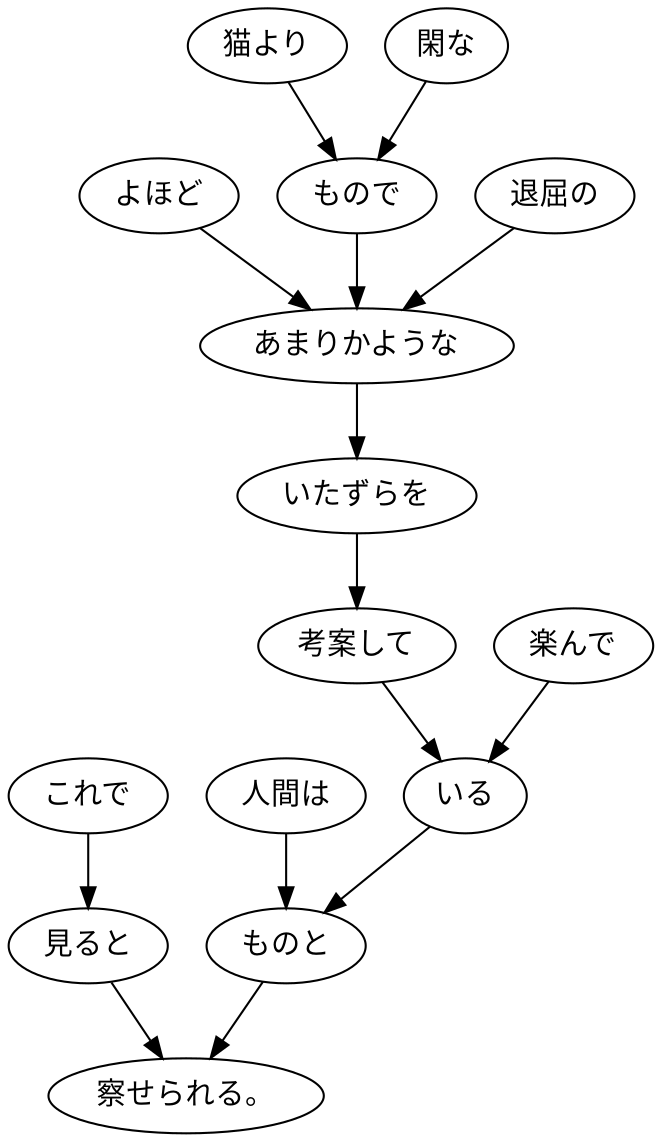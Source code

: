 digraph graph3385 {
	node0 [label="これで"];
	node1 [label="見ると"];
	node2 [label="人間は"];
	node3 [label="よほど"];
	node4 [label="猫より"];
	node5 [label="閑な"];
	node6 [label="もので"];
	node7 [label="退屈の"];
	node8 [label="あまりかような"];
	node9 [label="いたずらを"];
	node10 [label="考案して"];
	node11 [label="楽んで"];
	node12 [label="いる"];
	node13 [label="ものと"];
	node14 [label="察せられる。"];
	node0 -> node1;
	node1 -> node14;
	node2 -> node13;
	node3 -> node8;
	node4 -> node6;
	node5 -> node6;
	node6 -> node8;
	node7 -> node8;
	node8 -> node9;
	node9 -> node10;
	node10 -> node12;
	node11 -> node12;
	node12 -> node13;
	node13 -> node14;
}
